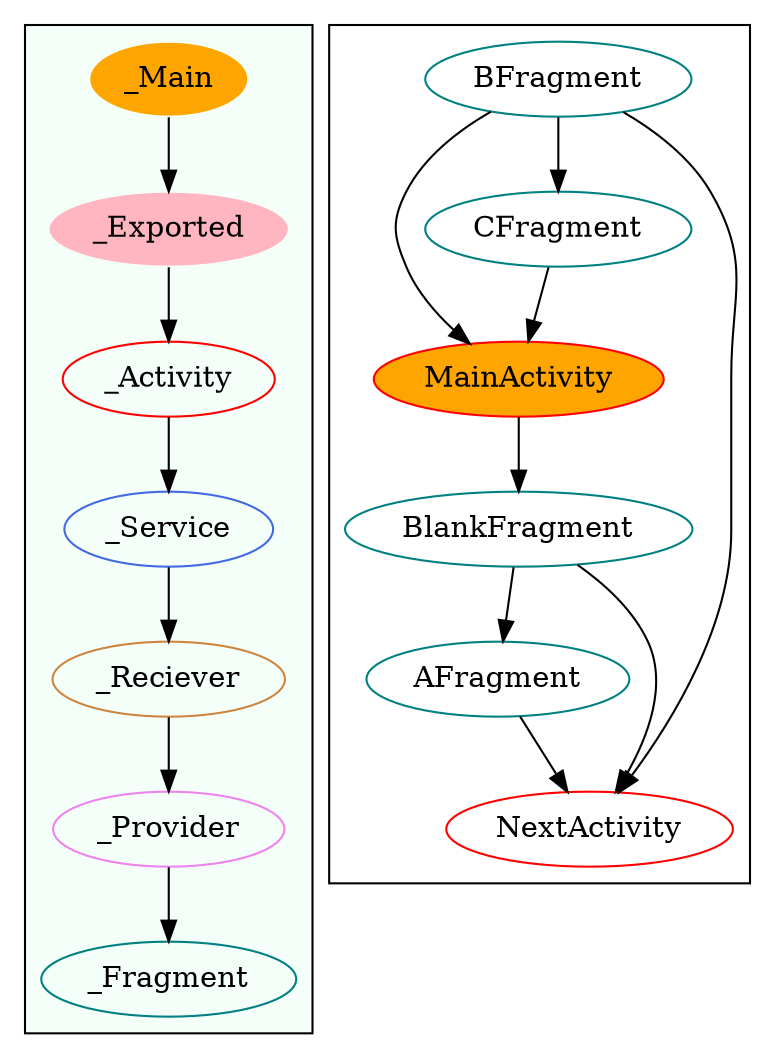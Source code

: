 digraph G {
subgraph cluster_legend{ 
bgcolor=mintcream;
_Activity[color = red];
_Service[color = royalblue];
_Provider[color = violet];
_Reciever[color = peru];
_Fragment[color = teal];
_Main[style=filled, fillcolor=orange, color = mintcream];
_Exported[style=filled, fillcolor=lightpink, color = mintcream];
_Main -> _Exported -> _Activity -> _Service -> _Reciever -> _Provider -> _Fragment; 
}
subgraph cluster_component{ 
MainActivity[style=filled, fillcolor=orange, color = red];
NextActivity[color = red];
CFragment[color = teal];
BlankFragment[color = teal];
BFragment[color = teal];
AFragment[color = teal];
CFragment->MainActivity;
BlankFragment->AFragment;
BlankFragment->NextActivity;
BFragment->CFragment;
BFragment->NextActivity;
BFragment->MainActivity;
MainActivity->BlankFragment;
AFragment->NextActivity;
}
}

